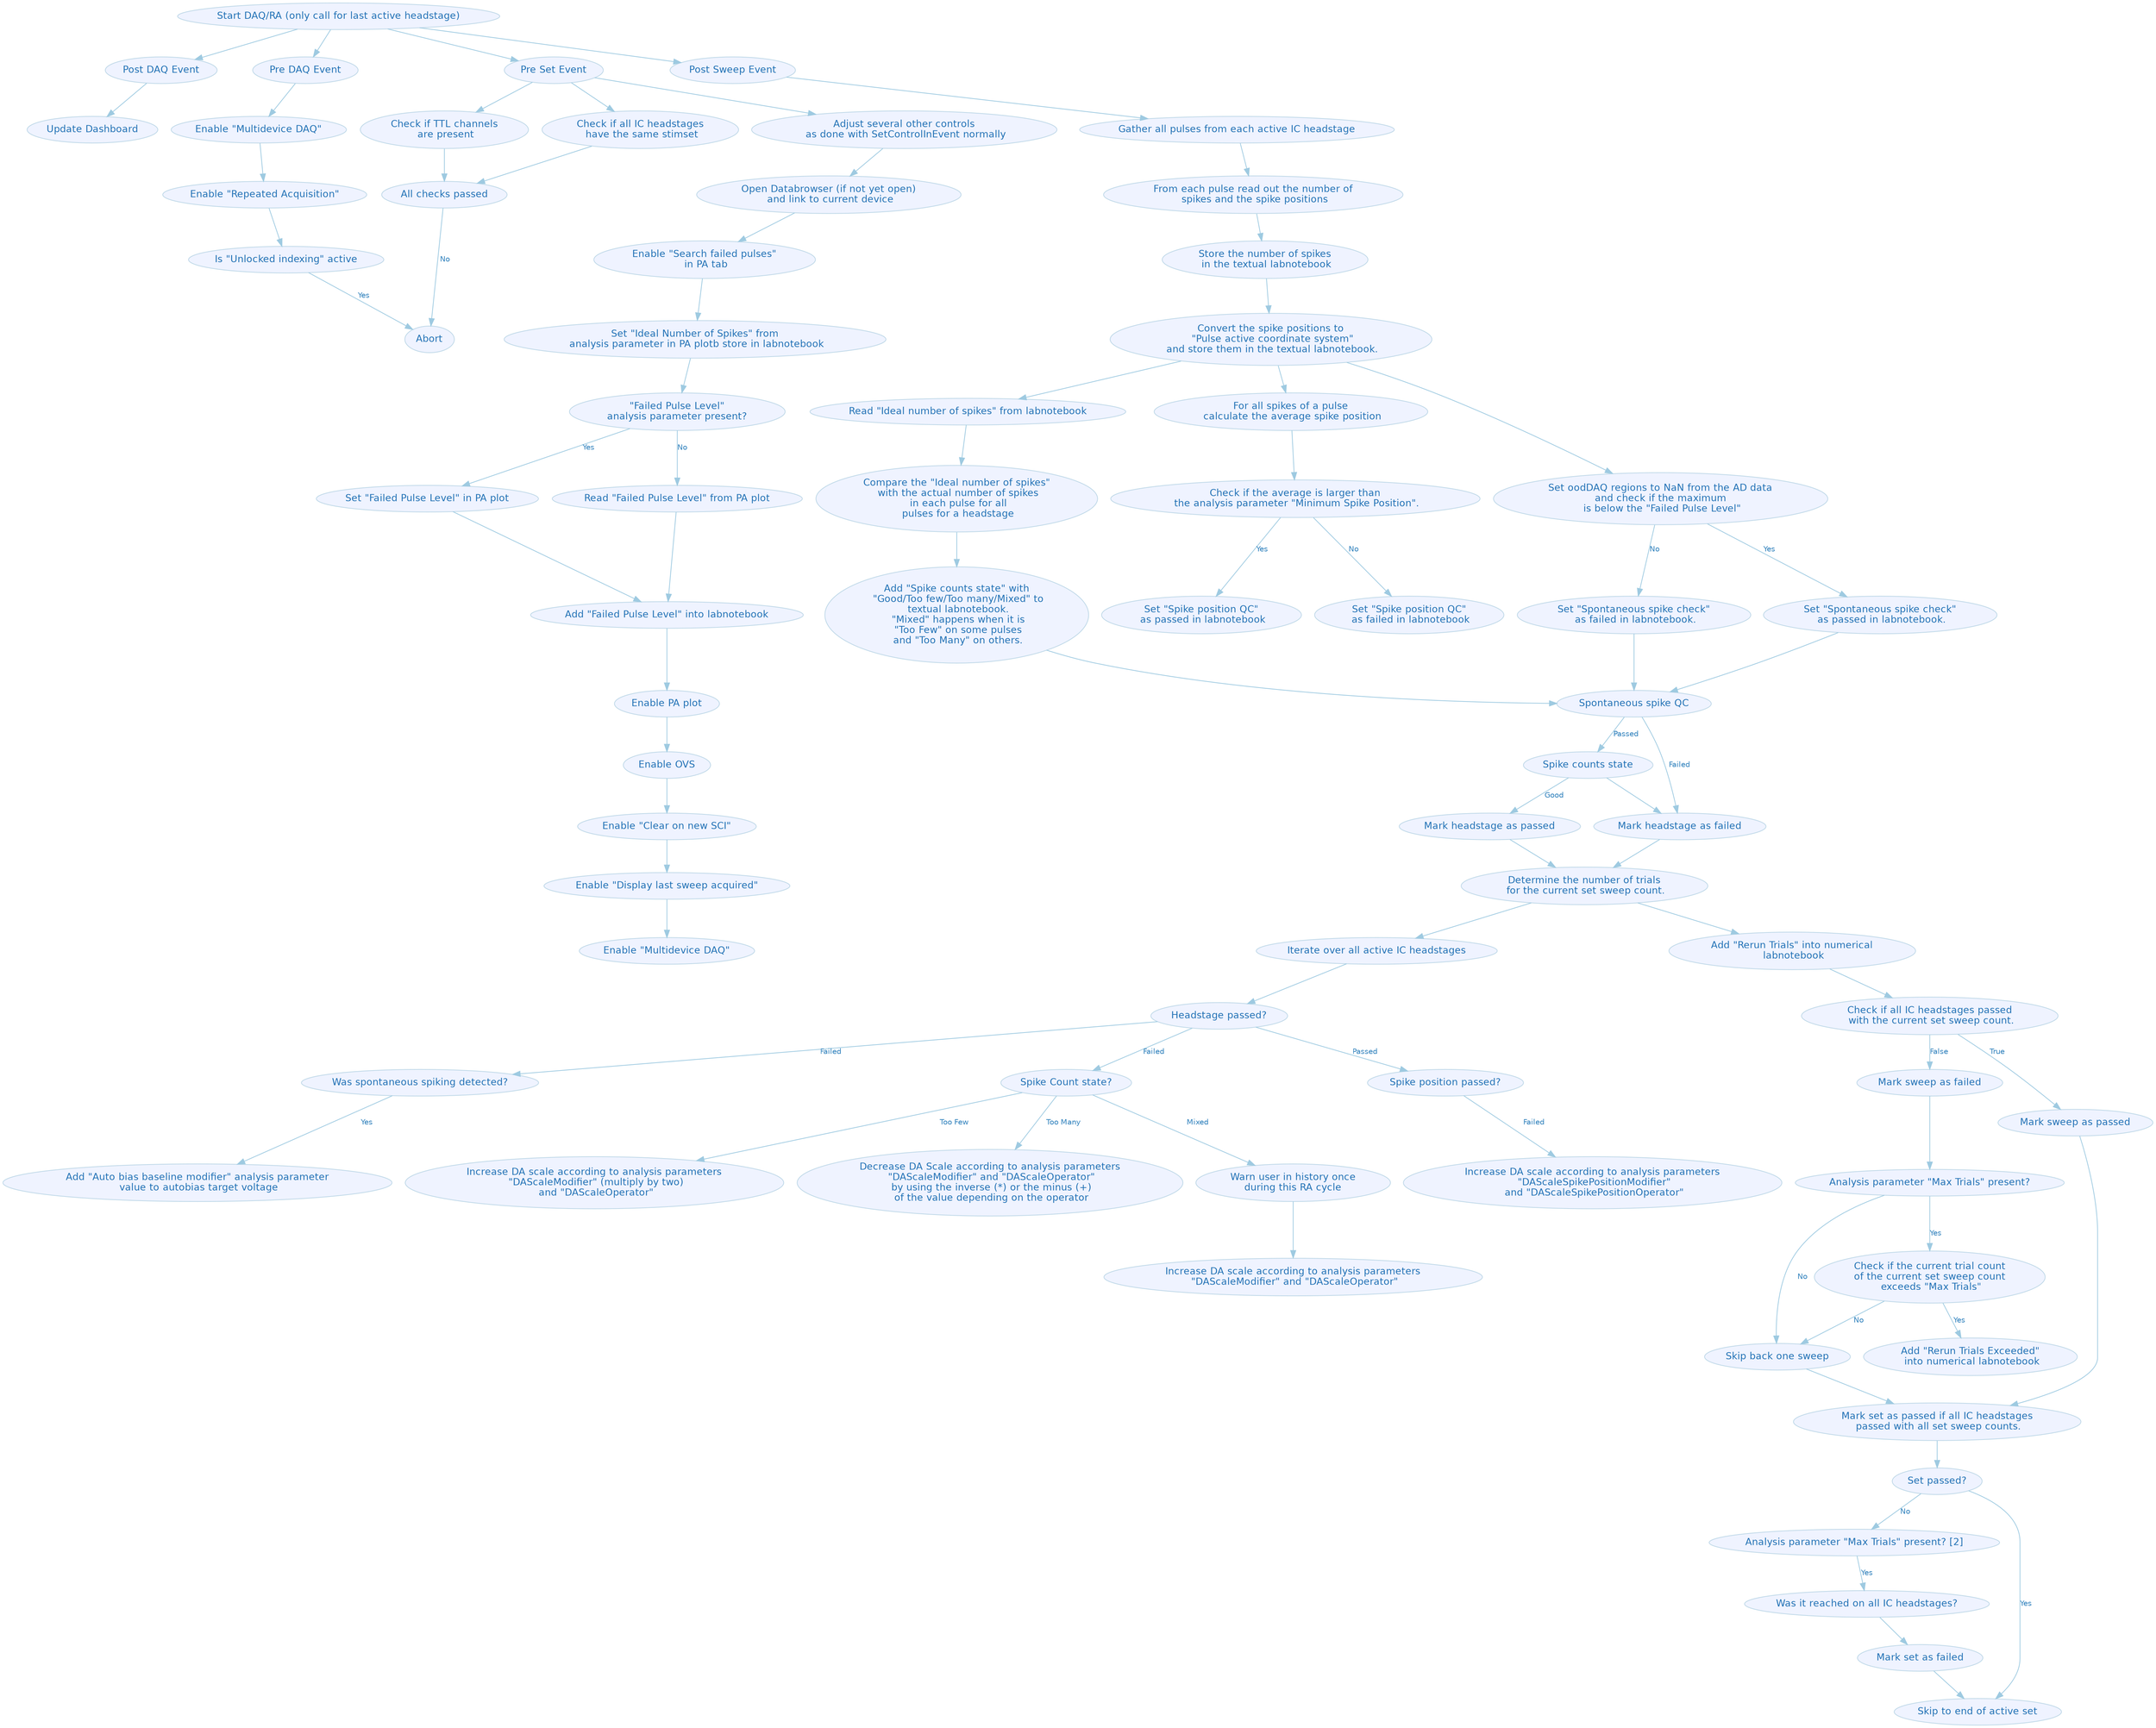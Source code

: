 digraph G {
	graph [center=true,
		compound=true,
		fontcolor=black,
		fontname=Helvetica,
		fontsize=14,
		penwidth=0.1,
		ratio=compress
	];
	node [color=2,
		colorscheme=blues4,
		fillcolor=1,
		fontcolor=4,
		fontname=Helvetica,
		fontsize=13,
		label="\N",
		shape=ellipse,
		style=filled
	];
	edge [color=2,
		colorscheme=blues3,
		comment="Wildcard edge",
		fontcolor=3,
		fontname=Helvetica,
		fontsize=10,
		style=solid
	];
	"Start DAQ/RA (only call for last active headstage)" -> "Post DAQ Event";
	"Prepare DAQ"	[label="Pre DAQ Event"];
	"Start DAQ/RA (only call for last active headstage)" -> "Prepare DAQ";
	"Start DAQ/RA (only call for last active headstage)" -> "Pre Set Event";
	"Start DAQ/RA (only call for last active headstage)" -> "Post Sweep Event";
	"Post DAQ Event" -> "Update Dashboard";
	n45	[label="Enable \"Multidevice DAQ\""];
	"Prepare DAQ" -> n45;
	n36	[label="Check if TTL channels\n are present"];
	"Pre Set Event" -> n36;
	n39	[label="Check if all IC headstages\n have the same stimset"];
	"Pre Set Event" -> n39;
	n44	[label="Adjust several other controls\n as done with SetControlInEvent normally"];
	"Pre Set Event" -> n44;
	n80	[label="Gather all pulses from each active IC headstage"];
	"Post Sweep Event" -> n80;
	"All checks passed" -> Abort	[label=No];
	n34	[label="Open Databrowser (if not yet open)\n and link to current device"];
	n35	[label="Enable \"Search failed pulses\"\n in PA tab"];
	n34 -> n35;
	n38	[label="Set \"Ideal Number of Spikes\" from\n analysis parameter in PA plot\b store in labnotebook"];
	n35 -> n38;
	n36 -> "All checks passed";
	n69	[label="\"Failed Pulse Level\"\nanalysis parameter present?"];
	n38 -> n69;
	n39 -> "All checks passed";
	n40	[label="Enable PA plot"];
	n42	[label="Enable OVS"];
	n40 -> n42;
	n41	[label="Enable \"Display last sweep acquired\""];
	n41 -> "Enable \"Multidevice DAQ\"";
	n43	[label="Enable \"Clear on new SCI\""];
	n42 -> n43;
	n43 -> n41;
	n44 -> n34;
	n51	[label="Check if all IC headstages passed\n with the current set sweep count."];
	n52	[label="Mark sweep as passed"];
	n51 -> n52	[label=True];
	n53	[label="Mark sweep as failed"];
	n51 -> n53	[label=False];
	n63	[label="Mark set as passed if all IC headstages\n passed with all set sweep counts."];
	n52 -> n63;
	n54	[label="Analysis parameter \"Max Trials\" present?"];
	n53 -> n54;
	n55	[label="Check if the current trial count\nof the current set sweep count\n exceeds \"Max Trials\""];
	n54 -> n55	[label=Yes];
	n56	[label="Skip back one sweep"];
	n54 -> n56	[label=No];
	n55 -> n56	[label=No];
	n57	[label="Add \"Rerun Trials Exceeded\"\n into numerical labnotebook"];
	n55 -> n57	[label=Yes];
	n56 -> n63;
	n58	[label="Determine the number of trials\n for the current set sweep count."];
	n59	[label="Add \"Rerun Trials\" into numerical\n labnotebook"];
	n58 -> n59;
	n73	[label="Iterate over all active IC headstages"];
	n58 -> n73;
	n59 -> n51;
	n62	[label="Increase DA scale according to analysis parameters\n \"DAScaleModifier\" and \"DAScaleOperator\""];
	n70	[label="Set passed?"];
	n63 -> n70;
	n65	[label="Analysis parameter \"Max Trials\" present? [2]"];
	n66	[label="Was it reached on all IC headstages?"];
	n65 -> n66	[label=Yes];
	n67	[label="Mark set as failed"];
	n66 -> n67;
	n68	[label="Skip to end of active set"];
	n67 -> n68;
	n70 -> n65	[label=No];
	n70 -> n68	[label=Yes];
	n46	[label="Enable \"Repeated Acquisition\""];
	n45 -> n46;
	n47	[label="Is \"Unlocked indexing\" active"];
	n46 -> n47;
	n47 -> Abort	[label=Yes];
	n71	[label="Read \"Failed Pulse Level\" from PA plot"];
	n69 -> n71	[label=No];
	n72	[label="Set \"Failed Pulse Level\" in PA plot"];
	n69 -> n72	[label=Yes];
	n60	[label="Add \"Failed Pulse Level\" into labnotebook"];
	n71 -> n60;
	n72 -> n60;
	n60 -> n40;
	n88	[label="Headstage passed?"];
	n73 -> n88;
	n74	[label="Was spontaneous spiking detected?"];
	n75	[label="Add \"Auto bias baseline modifier\" analysis parameter\n value to autobias target voltage"];
	n74 -> n75	[label=Yes];
	n79	[label="Spike Count state?"];
	n81	[label="Decrease DA Scale according to analysis parameters\n \"DAScaleModifier\" and \"DAScaleOperator\"\n by using the inverse (*) or the minus (+)\n \
of the value depending on the operator"];
	n79 -> n81	[label="Too Many"];
	n82	[label="Warn user in history once\nduring this RA cycle"];
	n79 -> n82	[label=Mixed];
	n83	[label="Increase DA scale according to analysis parameters\n \"DAScaleModifier\" (multiply by two)\n and \"DAScaleOperator\""];
	n79 -> n83	[label="Too Few"];
	n82 -> n62;
	n77	[label="Increase DA scale according to analysis parameters\n \"DAScaleSpikePositionModifier\"\n and \"DAScaleSpikePositionOperator\""];
	n84	[label="From each pulse read out the number of\n spikes and the spike positions"];
	n80 -> n84;
	n86	[label="Store the number of spikes\n in the textual labnotebook"];
	n84 -> n86;
	n85	[label="Set oodDAQ regions to NaN from the AD data\nand check if the maximum\n is below the \"Failed Pulse Level\""];
	n61	[label="Set \"Spontaneous spike check\"\n as passed in labnotebook."];
	n85 -> n61	[label=Yes];
	n64	[label="Set \"Spontaneous spike check\"\n as failed in labnotebook."];
	n85 -> n64	[label=No];
	n87	[label="Convert the spike positions to\n \"Pulse active coordinate system\"\n and store them in the textual labnotebook."];
	n86 -> n87;
	n87 -> n85;
	n78	[label="Read \"Ideal number of spikes\" from labnotebook"];
	n87 -> n78;
	n92	[label="For all spikes of a pulse\n calculate the average spike position"];
	n87 -> n92;
	n99	[label="Spontaneous spike QC"];
	n61 -> n99;
	n64 -> n99;
	n93	[label="Compare the \"Ideal number of spikes\"\n with the actual number of spikes\n in each pulse for all\n pulses for a headstage"];
	n78 -> n93;
	n89	[label="Check if the average is larger than\n the analysis parameter \"Minimum Spike Position\"."];
	n91	[label="Set \"Spike position QC\"\n as failed in labnotebook"];
	n89 -> n91	[label=No];
	n98	[label="Set \"Spike position QC\"\n as passed in labnotebook"];
	n89 -> n98	[label=Yes];
	n97	[label="Add \"Spike counts state\" with\n \"Good/Too few/Too many/Mixed\" to\n textual labnotebook.\n \"Mixed\" happens when it is\n \"Too Few\" \
on some pulses\n and \"Too Many\" on others."];
	n93 -> n97;
	n97 -> n99;
	n92 -> n89;
	n100	[label="Mark headstage as failed"];
	n99 -> n100	[label=Failed];
	n101	[label="Spike counts state"];
	n99 -> n101	[label=Passed];
	n100 -> n58;
	n101 -> n100;
	n103	[label="Mark headstage as passed"];
	n101 -> n103	[label=Good];
	n103 -> n58;
	n88 -> n74	[label=Failed];
	n88 -> n79	[label=Failed];
	n94	[label="Spike position passed?"];
	n88 -> n94	[label=Passed];
	n94 -> n77	[label=Failed];
}
